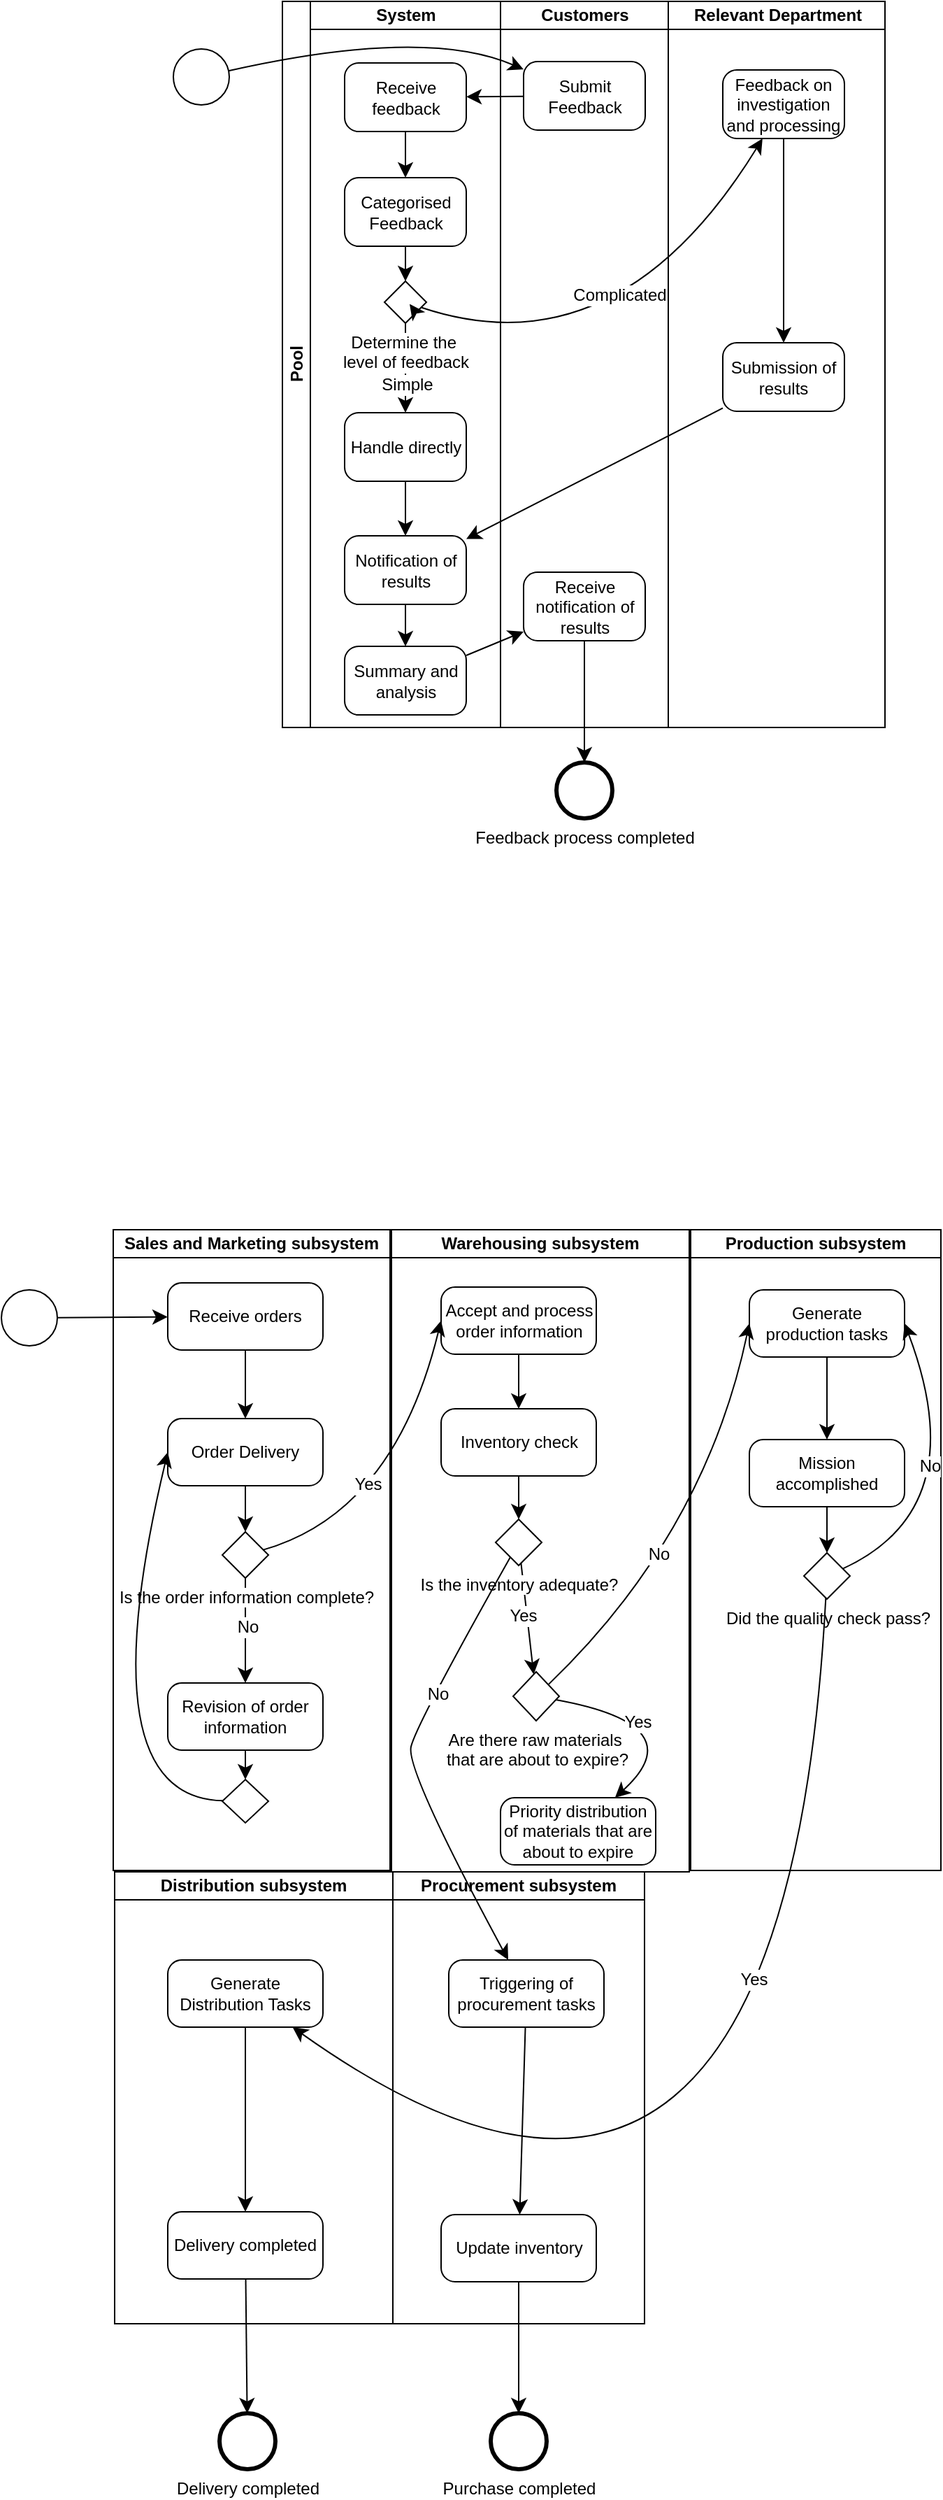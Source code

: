 <mxfile version="26.0.2">
  <diagram name="第 1 页" id="WlEOf4LmtDchegWvZ4aE">
    <mxGraphModel dx="957" dy="1210" grid="0" gridSize="10" guides="1" tooltips="1" connect="1" arrows="1" fold="1" page="0" pageScale="1" pageWidth="827" pageHeight="1169" math="0" shadow="0">
      <root>
        <mxCell id="0" />
        <mxCell id="1" parent="0" />
        <mxCell id="Yue5hBevSXrqed9OU2Ou-1" value="Pool" style="swimlane;html=1;childLayout=stackLayout;resizeParent=1;resizeParentMax=0;startSize=20;horizontal=0;horizontalStack=1;whiteSpace=wrap;" vertex="1" parent="1">
          <mxGeometry x="4" y="-74" width="431" height="519" as="geometry" />
        </mxCell>
        <mxCell id="Yue5hBevSXrqed9OU2Ou-2" value="System" style="swimlane;html=1;startSize=20;" vertex="1" parent="Yue5hBevSXrqed9OU2Ou-1">
          <mxGeometry x="20" width="136" height="519" as="geometry" />
        </mxCell>
        <mxCell id="Yue5hBevSXrqed9OU2Ou-17" style="edgeStyle=none;curved=1;rounded=0;orthogonalLoop=1;jettySize=auto;html=1;fontSize=12;startSize=8;endSize=8;" edge="1" parent="Yue5hBevSXrqed9OU2Ou-2" source="Yue5hBevSXrqed9OU2Ou-8" target="Yue5hBevSXrqed9OU2Ou-12">
          <mxGeometry relative="1" as="geometry" />
        </mxCell>
        <mxCell id="Yue5hBevSXrqed9OU2Ou-8" value="Receive feedback" style="points=[[0.25,0,0],[0.5,0,0],[0.75,0,0],[1,0.25,0],[1,0.5,0],[1,0.75,0],[0.75,1,0],[0.5,1,0],[0.25,1,0],[0,0.75,0],[0,0.5,0],[0,0.25,0]];shape=mxgraph.bpmn.task;whiteSpace=wrap;rectStyle=rounded;size=10;html=1;container=1;expand=0;collapsible=0;taskMarker=abstract;" vertex="1" parent="Yue5hBevSXrqed9OU2Ou-2">
          <mxGeometry x="24.5" y="44" width="87" height="49" as="geometry" />
        </mxCell>
        <mxCell id="Yue5hBevSXrqed9OU2Ou-11" value="Summary and analysis" style="points=[[0.25,0,0],[0.5,0,0],[0.75,0,0],[1,0.25,0],[1,0.5,0],[1,0.75,0],[0.75,1,0],[0.5,1,0],[0.25,1,0],[0,0.75,0],[0,0.5,0],[0,0.25,0]];shape=mxgraph.bpmn.task;whiteSpace=wrap;rectStyle=rounded;size=10;html=1;container=1;expand=0;collapsible=0;taskMarker=abstract;" vertex="1" parent="Yue5hBevSXrqed9OU2Ou-2">
          <mxGeometry x="24.5" y="461" width="87" height="49" as="geometry" />
        </mxCell>
        <mxCell id="Yue5hBevSXrqed9OU2Ou-20" style="edgeStyle=none;curved=1;rounded=0;orthogonalLoop=1;jettySize=auto;html=1;fontSize=12;startSize=8;endSize=8;" edge="1" parent="Yue5hBevSXrqed9OU2Ou-2" source="Yue5hBevSXrqed9OU2Ou-12" target="Yue5hBevSXrqed9OU2Ou-18">
          <mxGeometry relative="1" as="geometry" />
        </mxCell>
        <mxCell id="Yue5hBevSXrqed9OU2Ou-12" value="Categorised Feedback" style="points=[[0.25,0,0],[0.5,0,0],[0.75,0,0],[1,0.25,0],[1,0.5,0],[1,0.75,0],[0.75,1,0],[0.5,1,0],[0.25,1,0],[0,0.75,0],[0,0.5,0],[0,0.25,0]];shape=mxgraph.bpmn.task;whiteSpace=wrap;rectStyle=rounded;size=10;html=1;container=1;expand=0;collapsible=0;taskMarker=abstract;" vertex="1" parent="Yue5hBevSXrqed9OU2Ou-2">
          <mxGeometry x="24.5" y="126" width="87" height="49" as="geometry" />
        </mxCell>
        <mxCell id="Yue5hBevSXrqed9OU2Ou-27" style="edgeStyle=none;curved=1;rounded=0;orthogonalLoop=1;jettySize=auto;html=1;fontSize=12;startSize=8;endSize=8;" edge="1" parent="Yue5hBevSXrqed9OU2Ou-2" source="Yue5hBevSXrqed9OU2Ou-18" target="Yue5hBevSXrqed9OU2Ou-25">
          <mxGeometry relative="1" as="geometry" />
        </mxCell>
        <mxCell id="Yue5hBevSXrqed9OU2Ou-28" value="Simple" style="edgeLabel;html=1;align=center;verticalAlign=middle;resizable=0;points=[];fontSize=12;" vertex="1" connectable="0" parent="Yue5hBevSXrqed9OU2Ou-27">
          <mxGeometry x="0.365" y="1" relative="1" as="geometry">
            <mxPoint as="offset" />
          </mxGeometry>
        </mxCell>
        <mxCell id="Yue5hBevSXrqed9OU2Ou-18" value="Determine the&amp;nbsp;&lt;div&gt;level of feedback&lt;/div&gt;" style="points=[[0.25,0.25,0],[0.5,0,0],[0.75,0.25,0],[1,0.5,0],[0.75,0.75,0],[0.5,1,0],[0.25,0.75,0],[0,0.5,0]];shape=mxgraph.bpmn.gateway2;html=1;verticalLabelPosition=bottom;labelBackgroundColor=#ffffff;verticalAlign=top;align=center;perimeter=rhombusPerimeter;outlineConnect=0;outline=none;symbol=none;" vertex="1" parent="Yue5hBevSXrqed9OU2Ou-2">
          <mxGeometry x="53" y="200" width="30" height="30" as="geometry" />
        </mxCell>
        <mxCell id="Yue5hBevSXrqed9OU2Ou-29" style="edgeStyle=none;curved=1;rounded=0;orthogonalLoop=1;jettySize=auto;html=1;fontSize=12;startSize=8;endSize=8;" edge="1" parent="Yue5hBevSXrqed9OU2Ou-2" source="Yue5hBevSXrqed9OU2Ou-25" target="Yue5hBevSXrqed9OU2Ou-10">
          <mxGeometry relative="1" as="geometry" />
        </mxCell>
        <mxCell id="Yue5hBevSXrqed9OU2Ou-25" value="Handle directly" style="points=[[0.25,0,0],[0.5,0,0],[0.75,0,0],[1,0.25,0],[1,0.5,0],[1,0.75,0],[0.75,1,0],[0.5,1,0],[0.25,1,0],[0,0.75,0],[0,0.5,0],[0,0.25,0]];shape=mxgraph.bpmn.task;whiteSpace=wrap;rectStyle=rounded;size=10;html=1;container=1;expand=0;collapsible=0;taskMarker=abstract;" vertex="1" parent="Yue5hBevSXrqed9OU2Ou-2">
          <mxGeometry x="24.5" y="294" width="87" height="49" as="geometry" />
        </mxCell>
        <mxCell id="Yue5hBevSXrqed9OU2Ou-26" style="edgeStyle=none;curved=1;rounded=0;orthogonalLoop=1;jettySize=auto;html=1;exitX=0.75;exitY=0.75;exitDx=0;exitDy=0;exitPerimeter=0;entryX=0.6;entryY=0.544;entryDx=0;entryDy=0;entryPerimeter=0;fontSize=12;startSize=8;endSize=8;" edge="1" parent="Yue5hBevSXrqed9OU2Ou-2" source="Yue5hBevSXrqed9OU2Ou-18" target="Yue5hBevSXrqed9OU2Ou-18">
          <mxGeometry relative="1" as="geometry" />
        </mxCell>
        <mxCell id="Yue5hBevSXrqed9OU2Ou-30" style="edgeStyle=none;curved=1;rounded=0;orthogonalLoop=1;jettySize=auto;html=1;fontSize=12;startSize=8;endSize=8;" edge="1" parent="Yue5hBevSXrqed9OU2Ou-2" source="Yue5hBevSXrqed9OU2Ou-10" target="Yue5hBevSXrqed9OU2Ou-11">
          <mxGeometry relative="1" as="geometry" />
        </mxCell>
        <mxCell id="Yue5hBevSXrqed9OU2Ou-10" value="Notification of results" style="points=[[0.25,0,0],[0.5,0,0],[0.75,0,0],[1,0.25,0],[1,0.5,0],[1,0.75,0],[0.75,1,0],[0.5,1,0],[0.25,1,0],[0,0.75,0],[0,0.5,0],[0,0.25,0]];shape=mxgraph.bpmn.task;whiteSpace=wrap;rectStyle=rounded;size=10;html=1;container=1;expand=0;collapsible=0;taskMarker=abstract;" vertex="1" parent="Yue5hBevSXrqed9OU2Ou-2">
          <mxGeometry x="24.5" y="382" width="87" height="49" as="geometry" />
        </mxCell>
        <mxCell id="Yue5hBevSXrqed9OU2Ou-3" value="Customers" style="swimlane;html=1;startSize=20;" vertex="1" parent="Yue5hBevSXrqed9OU2Ou-1">
          <mxGeometry x="156" width="120" height="519" as="geometry" />
        </mxCell>
        <mxCell id="Yue5hBevSXrqed9OU2Ou-6" value="Submit Feedback" style="points=[[0.25,0,0],[0.5,0,0],[0.75,0,0],[1,0.25,0],[1,0.5,0],[1,0.75,0],[0.75,1,0],[0.5,1,0],[0.25,1,0],[0,0.75,0],[0,0.5,0],[0,0.25,0]];shape=mxgraph.bpmn.task;whiteSpace=wrap;rectStyle=rounded;size=10;html=1;container=1;expand=0;collapsible=0;taskMarker=abstract;" vertex="1" parent="Yue5hBevSXrqed9OU2Ou-3">
          <mxGeometry x="16.5" y="43" width="87" height="49" as="geometry" />
        </mxCell>
        <mxCell id="Yue5hBevSXrqed9OU2Ou-7" value="Receive notification of results" style="points=[[0.25,0,0],[0.5,0,0],[0.75,0,0],[1,0.25,0],[1,0.5,0],[1,0.75,0],[0.75,1,0],[0.5,1,0],[0.25,1,0],[0,0.75,0],[0,0.5,0],[0,0.25,0]];shape=mxgraph.bpmn.task;whiteSpace=wrap;rectStyle=rounded;size=10;html=1;container=1;expand=0;collapsible=0;taskMarker=abstract;" vertex="1" parent="Yue5hBevSXrqed9OU2Ou-3">
          <mxGeometry x="16.5" y="408" width="87" height="49" as="geometry" />
        </mxCell>
        <mxCell id="Yue5hBevSXrqed9OU2Ou-4" value="Relevant Department" style="swimlane;html=1;startSize=20;" vertex="1" parent="Yue5hBevSXrqed9OU2Ou-1">
          <mxGeometry x="276" width="155" height="519" as="geometry" />
        </mxCell>
        <mxCell id="Yue5hBevSXrqed9OU2Ou-23" style="edgeStyle=none;curved=1;rounded=0;orthogonalLoop=1;jettySize=auto;html=1;fontSize=12;startSize=8;endSize=8;" edge="1" parent="Yue5hBevSXrqed9OU2Ou-4" source="Yue5hBevSXrqed9OU2Ou-13" target="Yue5hBevSXrqed9OU2Ou-14">
          <mxGeometry relative="1" as="geometry" />
        </mxCell>
        <mxCell id="Yue5hBevSXrqed9OU2Ou-13" value="Feedback on investigation and processing" style="points=[[0.25,0,0],[0.5,0,0],[0.75,0,0],[1,0.25,0],[1,0.5,0],[1,0.75,0],[0.75,1,0],[0.5,1,0],[0.25,1,0],[0,0.75,0],[0,0.5,0],[0,0.25,0]];shape=mxgraph.bpmn.task;whiteSpace=wrap;rectStyle=rounded;size=10;html=1;container=1;expand=0;collapsible=0;taskMarker=abstract;" vertex="1" parent="Yue5hBevSXrqed9OU2Ou-4">
          <mxGeometry x="39" y="49" width="87" height="49" as="geometry" />
        </mxCell>
        <mxCell id="Yue5hBevSXrqed9OU2Ou-14" value="Submission of results" style="points=[[0.25,0,0],[0.5,0,0],[0.75,0,0],[1,0.25,0],[1,0.5,0],[1,0.75,0],[0.75,1,0],[0.5,1,0],[0.25,1,0],[0,0.75,0],[0,0.5,0],[0,0.25,0]];shape=mxgraph.bpmn.task;whiteSpace=wrap;rectStyle=rounded;size=10;html=1;container=1;expand=0;collapsible=0;taskMarker=abstract;" vertex="1" parent="Yue5hBevSXrqed9OU2Ou-4">
          <mxGeometry x="39" y="244" width="87" height="49" as="geometry" />
        </mxCell>
        <mxCell id="Yue5hBevSXrqed9OU2Ou-16" style="edgeStyle=none;curved=1;rounded=0;orthogonalLoop=1;jettySize=auto;html=1;fontSize=12;startSize=8;endSize=8;" edge="1" parent="Yue5hBevSXrqed9OU2Ou-1" source="Yue5hBevSXrqed9OU2Ou-6" target="Yue5hBevSXrqed9OU2Ou-8">
          <mxGeometry relative="1" as="geometry" />
        </mxCell>
        <mxCell id="Yue5hBevSXrqed9OU2Ou-21" style="edgeStyle=none;curved=1;rounded=0;orthogonalLoop=1;jettySize=auto;html=1;fontSize=12;startSize=8;endSize=8;" edge="1" parent="Yue5hBevSXrqed9OU2Ou-1" source="Yue5hBevSXrqed9OU2Ou-18" target="Yue5hBevSXrqed9OU2Ou-13">
          <mxGeometry relative="1" as="geometry">
            <Array as="points">
              <mxPoint x="240" y="266" />
            </Array>
          </mxGeometry>
        </mxCell>
        <mxCell id="Yue5hBevSXrqed9OU2Ou-22" value="Complicated" style="edgeLabel;html=1;align=center;verticalAlign=middle;resizable=0;points=[];fontSize=12;" vertex="1" connectable="0" parent="Yue5hBevSXrqed9OU2Ou-21">
          <mxGeometry x="0.136" y="30" relative="1" as="geometry">
            <mxPoint x="1" as="offset" />
          </mxGeometry>
        </mxCell>
        <mxCell id="Yue5hBevSXrqed9OU2Ou-24" style="edgeStyle=none;curved=1;rounded=0;orthogonalLoop=1;jettySize=auto;html=1;fontSize=12;startSize=8;endSize=8;" edge="1" parent="Yue5hBevSXrqed9OU2Ou-1" source="Yue5hBevSXrqed9OU2Ou-14" target="Yue5hBevSXrqed9OU2Ou-10">
          <mxGeometry relative="1" as="geometry" />
        </mxCell>
        <mxCell id="Yue5hBevSXrqed9OU2Ou-31" style="edgeStyle=none;curved=1;rounded=0;orthogonalLoop=1;jettySize=auto;html=1;fontSize=12;startSize=8;endSize=8;" edge="1" parent="Yue5hBevSXrqed9OU2Ou-1" source="Yue5hBevSXrqed9OU2Ou-11" target="Yue5hBevSXrqed9OU2Ou-7">
          <mxGeometry relative="1" as="geometry" />
        </mxCell>
        <mxCell id="Yue5hBevSXrqed9OU2Ou-15" style="edgeStyle=none;curved=1;rounded=0;orthogonalLoop=1;jettySize=auto;html=1;fontSize=12;startSize=8;endSize=8;" edge="1" parent="1" source="Yue5hBevSXrqed9OU2Ou-5" target="Yue5hBevSXrqed9OU2Ou-6">
          <mxGeometry relative="1" as="geometry">
            <Array as="points">
              <mxPoint x="106" y="-56" />
            </Array>
          </mxGeometry>
        </mxCell>
        <mxCell id="Yue5hBevSXrqed9OU2Ou-5" value="" style="points=[[0.145,0.145,0],[0.5,0,0],[0.855,0.145,0],[1,0.5,0],[0.855,0.855,0],[0.5,1,0],[0.145,0.855,0],[0,0.5,0]];shape=mxgraph.bpmn.event;html=1;verticalLabelPosition=bottom;labelBackgroundColor=#ffffff;verticalAlign=top;align=center;perimeter=ellipsePerimeter;outlineConnect=0;aspect=fixed;outline=standard;symbol=general;" vertex="1" parent="1">
          <mxGeometry x="-74" y="-40" width="40" height="40" as="geometry" />
        </mxCell>
        <mxCell id="Yue5hBevSXrqed9OU2Ou-32" value="Feedback process completed" style="points=[[0.145,0.145,0],[0.5,0,0],[0.855,0.145,0],[1,0.5,0],[0.855,0.855,0],[0.5,1,0],[0.145,0.855,0],[0,0.5,0]];shape=mxgraph.bpmn.event;html=1;verticalLabelPosition=bottom;labelBackgroundColor=#ffffff;verticalAlign=top;align=center;perimeter=ellipsePerimeter;outlineConnect=0;aspect=fixed;outline=end;symbol=terminate2;" vertex="1" parent="1">
          <mxGeometry x="200" y="470" width="40" height="40" as="geometry" />
        </mxCell>
        <mxCell id="Yue5hBevSXrqed9OU2Ou-33" style="edgeStyle=none;curved=1;rounded=0;orthogonalLoop=1;jettySize=auto;html=1;fontSize=12;startSize=8;endSize=8;" edge="1" parent="1" source="Yue5hBevSXrqed9OU2Ou-7" target="Yue5hBevSXrqed9OU2Ou-32">
          <mxGeometry relative="1" as="geometry" />
        </mxCell>
        <mxCell id="Yue5hBevSXrqed9OU2Ou-34" value="Sales and Marketing subsystem" style="swimlane;startSize=20;whiteSpace=wrap;html=1;" vertex="1" parent="1">
          <mxGeometry x="-117" y="804" width="198" height="458" as="geometry" />
        </mxCell>
        <mxCell id="Yue5hBevSXrqed9OU2Ou-62" style="edgeStyle=none;curved=1;rounded=0;orthogonalLoop=1;jettySize=auto;html=1;fontSize=12;startSize=8;endSize=8;" edge="1" parent="Yue5hBevSXrqed9OU2Ou-34" source="Yue5hBevSXrqed9OU2Ou-40" target="Yue5hBevSXrqed9OU2Ou-41">
          <mxGeometry relative="1" as="geometry" />
        </mxCell>
        <mxCell id="Yue5hBevSXrqed9OU2Ou-40" value="Receive orders" style="points=[[0.25,0,0],[0.5,0,0],[0.75,0,0],[1,0.25,0],[1,0.5,0],[1,0.75,0],[0.75,1,0],[0.5,1,0],[0.25,1,0],[0,0.75,0],[0,0.5,0],[0,0.25,0]];shape=mxgraph.bpmn.task;whiteSpace=wrap;rectStyle=rounded;size=10;html=1;container=1;expand=0;collapsible=0;taskMarker=abstract;" vertex="1" parent="Yue5hBevSXrqed9OU2Ou-34">
          <mxGeometry x="39" y="38" width="111" height="48" as="geometry" />
        </mxCell>
        <mxCell id="Yue5hBevSXrqed9OU2Ou-46" style="edgeStyle=none;curved=1;rounded=0;orthogonalLoop=1;jettySize=auto;html=1;fontSize=12;startSize=8;endSize=8;" edge="1" parent="Yue5hBevSXrqed9OU2Ou-34" source="Yue5hBevSXrqed9OU2Ou-41" target="Yue5hBevSXrqed9OU2Ou-43">
          <mxGeometry relative="1" as="geometry" />
        </mxCell>
        <mxCell id="Yue5hBevSXrqed9OU2Ou-41" value="Order Delivery" style="points=[[0.25,0,0],[0.5,0,0],[0.75,0,0],[1,0.25,0],[1,0.5,0],[1,0.75,0],[0.75,1,0],[0.5,1,0],[0.25,1,0],[0,0.75,0],[0,0.5,0],[0,0.25,0]];shape=mxgraph.bpmn.task;whiteSpace=wrap;rectStyle=rounded;size=10;html=1;container=1;expand=0;collapsible=0;taskMarker=abstract;" vertex="1" parent="Yue5hBevSXrqed9OU2Ou-34">
          <mxGeometry x="39" y="135" width="111" height="48" as="geometry" />
        </mxCell>
        <mxCell id="Yue5hBevSXrqed9OU2Ou-58" style="edgeStyle=none;curved=1;rounded=0;orthogonalLoop=1;jettySize=auto;html=1;fontSize=12;startSize=8;endSize=8;" edge="1" parent="Yue5hBevSXrqed9OU2Ou-34" source="Yue5hBevSXrqed9OU2Ou-43" target="Yue5hBevSXrqed9OU2Ou-57">
          <mxGeometry relative="1" as="geometry" />
        </mxCell>
        <mxCell id="Yue5hBevSXrqed9OU2Ou-59" value="No" style="edgeLabel;html=1;align=center;verticalAlign=middle;resizable=0;points=[];fontSize=12;" vertex="1" connectable="0" parent="Yue5hBevSXrqed9OU2Ou-58">
          <mxGeometry x="-0.076" y="1" relative="1" as="geometry">
            <mxPoint as="offset" />
          </mxGeometry>
        </mxCell>
        <mxCell id="Yue5hBevSXrqed9OU2Ou-43" value="Is the order information complete?" style="points=[[0.25,0.25,0],[0.5,0,0],[0.75,0.25,0],[1,0.5,0],[0.75,0.75,0],[0.5,1,0],[0.25,0.75,0],[0,0.5,0]];shape=mxgraph.bpmn.gateway2;html=1;verticalLabelPosition=bottom;labelBackgroundColor=#ffffff;verticalAlign=top;align=center;perimeter=rhombusPerimeter;outlineConnect=0;outline=none;symbol=none;" vertex="1" parent="Yue5hBevSXrqed9OU2Ou-34">
          <mxGeometry x="78" y="216" width="33" height="33" as="geometry" />
        </mxCell>
        <mxCell id="Yue5hBevSXrqed9OU2Ou-56" value="" style="points=[[0.25,0.25,0],[0.5,0,0],[0.75,0.25,0],[1,0.5,0],[0.75,0.75,0],[0.5,1,0],[0.25,0.75,0],[0,0.5,0]];shape=mxgraph.bpmn.gateway2;html=1;verticalLabelPosition=bottom;labelBackgroundColor=#ffffff;verticalAlign=top;align=center;perimeter=rhombusPerimeter;outlineConnect=0;outline=none;symbol=none;" vertex="1" parent="Yue5hBevSXrqed9OU2Ou-34">
          <mxGeometry x="78" y="393" width="33" height="31" as="geometry" />
        </mxCell>
        <mxCell id="Yue5hBevSXrqed9OU2Ou-60" style="edgeStyle=none;curved=1;rounded=0;orthogonalLoop=1;jettySize=auto;html=1;fontSize=12;startSize=8;endSize=8;" edge="1" parent="Yue5hBevSXrqed9OU2Ou-34" source="Yue5hBevSXrqed9OU2Ou-57" target="Yue5hBevSXrqed9OU2Ou-56">
          <mxGeometry relative="1" as="geometry" />
        </mxCell>
        <mxCell id="Yue5hBevSXrqed9OU2Ou-57" value="Revision of order information" style="points=[[0.25,0,0],[0.5,0,0],[0.75,0,0],[1,0.25,0],[1,0.5,0],[1,0.75,0],[0.75,1,0],[0.5,1,0],[0.25,1,0],[0,0.75,0],[0,0.5,0],[0,0.25,0]];shape=mxgraph.bpmn.task;whiteSpace=wrap;rectStyle=rounded;size=10;html=1;container=1;expand=0;collapsible=0;taskMarker=abstract;" vertex="1" parent="Yue5hBevSXrqed9OU2Ou-34">
          <mxGeometry x="39" y="324" width="111" height="48" as="geometry" />
        </mxCell>
        <mxCell id="Yue5hBevSXrqed9OU2Ou-61" style="edgeStyle=none;curved=1;rounded=0;orthogonalLoop=1;jettySize=auto;html=1;entryX=0;entryY=0.5;entryDx=0;entryDy=0;entryPerimeter=0;fontSize=12;startSize=8;endSize=8;" edge="1" parent="Yue5hBevSXrqed9OU2Ou-34" source="Yue5hBevSXrqed9OU2Ou-56" target="Yue5hBevSXrqed9OU2Ou-41">
          <mxGeometry relative="1" as="geometry">
            <Array as="points">
              <mxPoint x="-20" y="406" />
            </Array>
          </mxGeometry>
        </mxCell>
        <mxCell id="Yue5hBevSXrqed9OU2Ou-35" value="Warehousing subsystem" style="swimlane;startSize=20;whiteSpace=wrap;html=1;" vertex="1" parent="1">
          <mxGeometry x="82" y="804" width="213" height="459" as="geometry" />
        </mxCell>
        <mxCell id="Yue5hBevSXrqed9OU2Ou-70" style="edgeStyle=none;curved=1;rounded=0;orthogonalLoop=1;jettySize=auto;html=1;fontSize=12;startSize=8;endSize=8;" edge="1" parent="Yue5hBevSXrqed9OU2Ou-35" source="Yue5hBevSXrqed9OU2Ou-42" target="Yue5hBevSXrqed9OU2Ou-69">
          <mxGeometry relative="1" as="geometry" />
        </mxCell>
        <mxCell id="Yue5hBevSXrqed9OU2Ou-42" value="Inventory check" style="points=[[0.25,0,0],[0.5,0,0],[0.75,0,0],[1,0.25,0],[1,0.5,0],[1,0.75,0],[0.75,1,0],[0.5,1,0],[0.25,1,0],[0,0.75,0],[0,0.5,0],[0,0.25,0]];shape=mxgraph.bpmn.task;whiteSpace=wrap;rectStyle=rounded;size=10;html=1;container=1;expand=0;collapsible=0;taskMarker=abstract;" vertex="1" parent="Yue5hBevSXrqed9OU2Ou-35">
          <mxGeometry x="35.5" y="128" width="111" height="48" as="geometry" />
        </mxCell>
        <mxCell id="Yue5hBevSXrqed9OU2Ou-64" style="edgeStyle=none;curved=1;rounded=0;orthogonalLoop=1;jettySize=auto;html=1;fontSize=12;startSize=8;endSize=8;" edge="1" parent="Yue5hBevSXrqed9OU2Ou-35" source="Yue5hBevSXrqed9OU2Ou-53" target="Yue5hBevSXrqed9OU2Ou-42">
          <mxGeometry relative="1" as="geometry" />
        </mxCell>
        <mxCell id="Yue5hBevSXrqed9OU2Ou-53" value="Accept and process order information" style="points=[[0.25,0,0],[0.5,0,0],[0.75,0,0],[1,0.25,0],[1,0.5,0],[1,0.75,0],[0.75,1,0],[0.5,1,0],[0.25,1,0],[0,0.75,0],[0,0.5,0],[0,0.25,0]];shape=mxgraph.bpmn.task;whiteSpace=wrap;rectStyle=rounded;size=10;html=1;container=1;expand=0;collapsible=0;taskMarker=abstract;" vertex="1" parent="Yue5hBevSXrqed9OU2Ou-35">
          <mxGeometry x="35.5" y="41" width="111" height="48" as="geometry" />
        </mxCell>
        <mxCell id="Yue5hBevSXrqed9OU2Ou-76" style="edgeStyle=none;curved=1;rounded=0;orthogonalLoop=1;jettySize=auto;html=1;fontSize=12;startSize=8;endSize=8;" edge="1" parent="Yue5hBevSXrqed9OU2Ou-35" source="Yue5hBevSXrqed9OU2Ou-69" target="Yue5hBevSXrqed9OU2Ou-75">
          <mxGeometry relative="1" as="geometry" />
        </mxCell>
        <mxCell id="Yue5hBevSXrqed9OU2Ou-77" value="Yes" style="edgeLabel;html=1;align=center;verticalAlign=middle;resizable=0;points=[];fontSize=12;" vertex="1" connectable="0" parent="Yue5hBevSXrqed9OU2Ou-76">
          <mxGeometry x="-0.069" y="-3" relative="1" as="geometry">
            <mxPoint as="offset" />
          </mxGeometry>
        </mxCell>
        <mxCell id="Yue5hBevSXrqed9OU2Ou-69" value="Is the inventory adequate?" style="points=[[0.25,0.25,0],[0.5,0,0],[0.75,0.25,0],[1,0.5,0],[0.75,0.75,0],[0.5,1,0],[0.25,0.75,0],[0,0.5,0]];shape=mxgraph.bpmn.gateway2;html=1;verticalLabelPosition=bottom;labelBackgroundColor=#ffffff;verticalAlign=top;align=center;perimeter=rhombusPerimeter;outlineConnect=0;outline=none;symbol=none;" vertex="1" parent="Yue5hBevSXrqed9OU2Ou-35">
          <mxGeometry x="74.5" y="207" width="33" height="33" as="geometry" />
        </mxCell>
        <mxCell id="Yue5hBevSXrqed9OU2Ou-81" style="edgeStyle=none;curved=1;rounded=0;orthogonalLoop=1;jettySize=auto;html=1;fontSize=12;startSize=8;endSize=8;" edge="1" parent="Yue5hBevSXrqed9OU2Ou-35" source="Yue5hBevSXrqed9OU2Ou-75" target="Yue5hBevSXrqed9OU2Ou-80">
          <mxGeometry relative="1" as="geometry">
            <Array as="points">
              <mxPoint x="217" y="354" />
            </Array>
          </mxGeometry>
        </mxCell>
        <mxCell id="Yue5hBevSXrqed9OU2Ou-82" value="Yes" style="edgeLabel;html=1;align=center;verticalAlign=middle;resizable=0;points=[];fontSize=12;" vertex="1" connectable="0" parent="Yue5hBevSXrqed9OU2Ou-81">
          <mxGeometry x="-0.335" y="-5" relative="1" as="geometry">
            <mxPoint as="offset" />
          </mxGeometry>
        </mxCell>
        <mxCell id="Yue5hBevSXrqed9OU2Ou-75" value="Are there raw materials&amp;nbsp;&lt;div&gt;that are about to expire?&lt;/div&gt;" style="points=[[0.25,0.25,0],[0.5,0,0],[0.75,0.25,0],[1,0.5,0],[0.75,0.75,0],[0.5,1,0],[0.25,0.75,0],[0,0.5,0]];shape=mxgraph.bpmn.gateway2;html=1;verticalLabelPosition=bottom;labelBackgroundColor=#ffffff;verticalAlign=top;align=center;perimeter=rhombusPerimeter;outlineConnect=0;outline=none;symbol=none;" vertex="1" parent="Yue5hBevSXrqed9OU2Ou-35">
          <mxGeometry x="87" y="316" width="33" height="35" as="geometry" />
        </mxCell>
        <mxCell id="Yue5hBevSXrqed9OU2Ou-78" style="edgeStyle=none;curved=1;rounded=0;orthogonalLoop=1;jettySize=auto;html=1;exitX=0.75;exitY=0.75;exitDx=0;exitDy=0;exitPerimeter=0;fontSize=12;startSize=8;endSize=8;" edge="1" parent="Yue5hBevSXrqed9OU2Ou-35" source="Yue5hBevSXrqed9OU2Ou-75" target="Yue5hBevSXrqed9OU2Ou-75">
          <mxGeometry relative="1" as="geometry" />
        </mxCell>
        <mxCell id="Yue5hBevSXrqed9OU2Ou-80" value="Priority distribution of materials that are about to expire" style="points=[[0.25,0,0],[0.5,0,0],[0.75,0,0],[1,0.25,0],[1,0.5,0],[1,0.75,0],[0.75,1,0],[0.5,1,0],[0.25,1,0],[0,0.75,0],[0,0.5,0],[0,0.25,0]];shape=mxgraph.bpmn.task;whiteSpace=wrap;rectStyle=rounded;size=10;html=1;container=1;expand=0;collapsible=0;taskMarker=abstract;" vertex="1" parent="Yue5hBevSXrqed9OU2Ou-35">
          <mxGeometry x="78" y="406" width="111" height="48" as="geometry" />
        </mxCell>
        <mxCell id="Yue5hBevSXrqed9OU2Ou-36" value="Production subsystem" style="swimlane;startSize=20;whiteSpace=wrap;html=1;" vertex="1" parent="1">
          <mxGeometry x="296" y="804" width="179" height="458" as="geometry" />
        </mxCell>
        <mxCell id="Yue5hBevSXrqed9OU2Ou-86" style="edgeStyle=none;curved=1;rounded=0;orthogonalLoop=1;jettySize=auto;html=1;fontSize=12;startSize=8;endSize=8;" edge="1" parent="Yue5hBevSXrqed9OU2Ou-36" source="Yue5hBevSXrqed9OU2Ou-47" target="Yue5hBevSXrqed9OU2Ou-48">
          <mxGeometry relative="1" as="geometry" />
        </mxCell>
        <mxCell id="Yue5hBevSXrqed9OU2Ou-47" value="Generate production tasks" style="points=[[0.25,0,0],[0.5,0,0],[0.75,0,0],[1,0.25,0],[1,0.5,0],[1,0.75,0],[0.75,1,0],[0.5,1,0],[0.25,1,0],[0,0.75,0],[0,0.5,0],[0,0.25,0]];shape=mxgraph.bpmn.task;whiteSpace=wrap;rectStyle=rounded;size=10;html=1;container=1;expand=0;collapsible=0;taskMarker=abstract;" vertex="1" parent="Yue5hBevSXrqed9OU2Ou-36">
          <mxGeometry x="42" y="43" width="111" height="48" as="geometry" />
        </mxCell>
        <mxCell id="Yue5hBevSXrqed9OU2Ou-88" style="edgeStyle=none;curved=1;rounded=0;orthogonalLoop=1;jettySize=auto;html=1;fontSize=12;startSize=8;endSize=8;" edge="1" parent="Yue5hBevSXrqed9OU2Ou-36" source="Yue5hBevSXrqed9OU2Ou-48" target="Yue5hBevSXrqed9OU2Ou-87">
          <mxGeometry relative="1" as="geometry" />
        </mxCell>
        <mxCell id="Yue5hBevSXrqed9OU2Ou-48" value="Mission accomplished" style="points=[[0.25,0,0],[0.5,0,0],[0.75,0,0],[1,0.25,0],[1,0.5,0],[1,0.75,0],[0.75,1,0],[0.5,1,0],[0.25,1,0],[0,0.75,0],[0,0.5,0],[0,0.25,0]];shape=mxgraph.bpmn.task;whiteSpace=wrap;rectStyle=rounded;size=10;html=1;container=1;expand=0;collapsible=0;taskMarker=abstract;" vertex="1" parent="Yue5hBevSXrqed9OU2Ou-36">
          <mxGeometry x="42" y="150" width="111" height="48" as="geometry" />
        </mxCell>
        <mxCell id="Yue5hBevSXrqed9OU2Ou-87" value="Did the quality check pass?" style="points=[[0.25,0.25,0],[0.5,0,0],[0.75,0.25,0],[1,0.5,0],[0.75,0.75,0],[0.5,1,0],[0.25,0.75,0],[0,0.5,0]];shape=mxgraph.bpmn.gateway2;html=1;verticalLabelPosition=bottom;labelBackgroundColor=#ffffff;verticalAlign=top;align=center;perimeter=rhombusPerimeter;outlineConnect=0;outline=none;symbol=none;" vertex="1" parent="Yue5hBevSXrqed9OU2Ou-36">
          <mxGeometry x="81" y="231" width="33" height="33" as="geometry" />
        </mxCell>
        <mxCell id="Yue5hBevSXrqed9OU2Ou-91" style="edgeStyle=none;curved=1;rounded=0;orthogonalLoop=1;jettySize=auto;html=1;entryX=1;entryY=0.5;entryDx=0;entryDy=0;entryPerimeter=0;fontSize=12;startSize=8;endSize=8;" edge="1" parent="Yue5hBevSXrqed9OU2Ou-36" source="Yue5hBevSXrqed9OU2Ou-87" target="Yue5hBevSXrqed9OU2Ou-47">
          <mxGeometry relative="1" as="geometry">
            <Array as="points">
              <mxPoint x="203" y="199" />
            </Array>
          </mxGeometry>
        </mxCell>
        <mxCell id="Yue5hBevSXrqed9OU2Ou-92" value="No" style="edgeLabel;html=1;align=center;verticalAlign=middle;resizable=0;points=[];fontSize=12;" vertex="1" connectable="0" parent="Yue5hBevSXrqed9OU2Ou-91">
          <mxGeometry x="0.164" y="20" relative="1" as="geometry">
            <mxPoint y="-1" as="offset" />
          </mxGeometry>
        </mxCell>
        <mxCell id="Yue5hBevSXrqed9OU2Ou-38" value="Procurement subsystem" style="swimlane;startSize=20;whiteSpace=wrap;html=1;" vertex="1" parent="1">
          <mxGeometry x="83" y="1263" width="180" height="323" as="geometry" />
        </mxCell>
        <mxCell id="Yue5hBevSXrqed9OU2Ou-94" style="edgeStyle=none;curved=1;rounded=0;orthogonalLoop=1;jettySize=auto;html=1;fontSize=12;startSize=8;endSize=8;" edge="1" parent="Yue5hBevSXrqed9OU2Ou-38" source="Yue5hBevSXrqed9OU2Ou-51" target="Yue5hBevSXrqed9OU2Ou-52">
          <mxGeometry relative="1" as="geometry" />
        </mxCell>
        <mxCell id="Yue5hBevSXrqed9OU2Ou-51" value="Triggering of procurement tasks" style="points=[[0.25,0,0],[0.5,0,0],[0.75,0,0],[1,0.25,0],[1,0.5,0],[1,0.75,0],[0.75,1,0],[0.5,1,0],[0.25,1,0],[0,0.75,0],[0,0.5,0],[0,0.25,0]];shape=mxgraph.bpmn.task;whiteSpace=wrap;rectStyle=rounded;size=10;html=1;container=1;expand=0;collapsible=0;taskMarker=abstract;" vertex="1" parent="Yue5hBevSXrqed9OU2Ou-38">
          <mxGeometry x="40" y="63" width="111" height="48" as="geometry" />
        </mxCell>
        <mxCell id="Yue5hBevSXrqed9OU2Ou-52" value="Update inventory" style="points=[[0.25,0,0],[0.5,0,0],[0.75,0,0],[1,0.25,0],[1,0.5,0],[1,0.75,0],[0.75,1,0],[0.5,1,0],[0.25,1,0],[0,0.75,0],[0,0.5,0],[0,0.25,0]];shape=mxgraph.bpmn.task;whiteSpace=wrap;rectStyle=rounded;size=10;html=1;container=1;expand=0;collapsible=0;taskMarker=abstract;" vertex="1" parent="Yue5hBevSXrqed9OU2Ou-38">
          <mxGeometry x="34.5" y="245" width="111" height="48" as="geometry" />
        </mxCell>
        <mxCell id="Yue5hBevSXrqed9OU2Ou-63" style="edgeStyle=none;curved=1;rounded=0;orthogonalLoop=1;jettySize=auto;html=1;fontSize=12;startSize=8;endSize=8;" edge="1" parent="1" source="Yue5hBevSXrqed9OU2Ou-39" target="Yue5hBevSXrqed9OU2Ou-40">
          <mxGeometry relative="1" as="geometry" />
        </mxCell>
        <mxCell id="Yue5hBevSXrqed9OU2Ou-39" value="" style="points=[[0.145,0.145,0],[0.5,0,0],[0.855,0.145,0],[1,0.5,0],[0.855,0.855,0],[0.5,1,0],[0.145,0.855,0],[0,0.5,0]];shape=mxgraph.bpmn.event;html=1;verticalLabelPosition=bottom;labelBackgroundColor=#ffffff;verticalAlign=top;align=center;perimeter=ellipsePerimeter;outlineConnect=0;aspect=fixed;outline=standard;symbol=general;" vertex="1" parent="1">
          <mxGeometry x="-197" y="847" width="40" height="40" as="geometry" />
        </mxCell>
        <mxCell id="Yue5hBevSXrqed9OU2Ou-37" value="Distribution subsystem" style="swimlane;startSize=20;whiteSpace=wrap;html=1;" vertex="1" parent="1">
          <mxGeometry x="-116" y="1263" width="199" height="323" as="geometry" />
        </mxCell>
        <mxCell id="Yue5hBevSXrqed9OU2Ou-93" style="edgeStyle=none;curved=1;rounded=0;orthogonalLoop=1;jettySize=auto;html=1;fontSize=12;startSize=8;endSize=8;" edge="1" parent="Yue5hBevSXrqed9OU2Ou-37" source="Yue5hBevSXrqed9OU2Ou-49" target="Yue5hBevSXrqed9OU2Ou-50">
          <mxGeometry relative="1" as="geometry" />
        </mxCell>
        <mxCell id="Yue5hBevSXrqed9OU2Ou-49" value="Generate Distribution Tasks" style="points=[[0.25,0,0],[0.5,0,0],[0.75,0,0],[1,0.25,0],[1,0.5,0],[1,0.75,0],[0.75,1,0],[0.5,1,0],[0.25,1,0],[0,0.75,0],[0,0.5,0],[0,0.25,0]];shape=mxgraph.bpmn.task;whiteSpace=wrap;rectStyle=rounded;size=10;html=1;container=1;expand=0;collapsible=0;taskMarker=abstract;" vertex="1" parent="Yue5hBevSXrqed9OU2Ou-37">
          <mxGeometry x="38" y="63" width="111" height="48" as="geometry" />
        </mxCell>
        <mxCell id="Yue5hBevSXrqed9OU2Ou-50" value="Delivery completed" style="points=[[0.25,0,0],[0.5,0,0],[0.75,0,0],[1,0.25,0],[1,0.5,0],[1,0.75,0],[0.75,1,0],[0.5,1,0],[0.25,1,0],[0,0.75,0],[0,0.5,0],[0,0.25,0]];shape=mxgraph.bpmn.task;whiteSpace=wrap;rectStyle=rounded;size=10;html=1;container=1;expand=0;collapsible=0;taskMarker=abstract;" vertex="1" parent="Yue5hBevSXrqed9OU2Ou-37">
          <mxGeometry x="38" y="243" width="111" height="48" as="geometry" />
        </mxCell>
        <mxCell id="Yue5hBevSXrqed9OU2Ou-54" style="edgeStyle=none;curved=1;rounded=0;orthogonalLoop=1;jettySize=auto;html=1;entryX=0;entryY=0.5;entryDx=0;entryDy=0;entryPerimeter=0;fontSize=12;startSize=8;endSize=8;" edge="1" parent="1" source="Yue5hBevSXrqed9OU2Ou-43" target="Yue5hBevSXrqed9OU2Ou-53">
          <mxGeometry relative="1" as="geometry">
            <Array as="points">
              <mxPoint x="84" y="1006" />
            </Array>
          </mxGeometry>
        </mxCell>
        <mxCell id="Yue5hBevSXrqed9OU2Ou-55" value="Yes" style="edgeLabel;html=1;align=center;verticalAlign=middle;resizable=0;points=[];fontSize=12;" vertex="1" connectable="0" parent="Yue5hBevSXrqed9OU2Ou-54">
          <mxGeometry x="-0.056" y="24" relative="1" as="geometry">
            <mxPoint as="offset" />
          </mxGeometry>
        </mxCell>
        <mxCell id="Yue5hBevSXrqed9OU2Ou-73" style="edgeStyle=none;curved=1;rounded=0;orthogonalLoop=1;jettySize=auto;html=1;fontSize=12;startSize=8;endSize=8;" edge="1" parent="1" source="Yue5hBevSXrqed9OU2Ou-69" target="Yue5hBevSXrqed9OU2Ou-51">
          <mxGeometry relative="1" as="geometry">
            <Array as="points">
              <mxPoint x="100" y="1157" />
              <mxPoint x="92" y="1190" />
            </Array>
          </mxGeometry>
        </mxCell>
        <mxCell id="Yue5hBevSXrqed9OU2Ou-74" value="No" style="edgeLabel;html=1;align=center;verticalAlign=middle;resizable=0;points=[];fontSize=12;" vertex="1" connectable="0" parent="Yue5hBevSXrqed9OU2Ou-73">
          <mxGeometry x="-0.32" y="2" relative="1" as="geometry">
            <mxPoint as="offset" />
          </mxGeometry>
        </mxCell>
        <mxCell id="Yue5hBevSXrqed9OU2Ou-83" style="edgeStyle=none;curved=1;rounded=0;orthogonalLoop=1;jettySize=auto;html=1;entryX=0;entryY=0.5;entryDx=0;entryDy=0;entryPerimeter=0;fontSize=12;startSize=8;endSize=8;" edge="1" parent="1" source="Yue5hBevSXrqed9OU2Ou-75" target="Yue5hBevSXrqed9OU2Ou-47">
          <mxGeometry relative="1" as="geometry">
            <Array as="points">
              <mxPoint x="306" y="1022" />
            </Array>
          </mxGeometry>
        </mxCell>
        <mxCell id="Yue5hBevSXrqed9OU2Ou-85" value="No" style="edgeLabel;html=1;align=center;verticalAlign=middle;resizable=0;points=[];fontSize=12;" vertex="1" connectable="0" parent="Yue5hBevSXrqed9OU2Ou-83">
          <mxGeometry x="-0.212" y="13" relative="1" as="geometry">
            <mxPoint as="offset" />
          </mxGeometry>
        </mxCell>
        <mxCell id="Yue5hBevSXrqed9OU2Ou-89" style="edgeStyle=none;curved=1;rounded=0;orthogonalLoop=1;jettySize=auto;html=1;fontSize=12;startSize=8;endSize=8;" edge="1" parent="1" source="Yue5hBevSXrqed9OU2Ou-87" target="Yue5hBevSXrqed9OU2Ou-49">
          <mxGeometry relative="1" as="geometry">
            <Array as="points">
              <mxPoint x="363" y="1624" />
            </Array>
          </mxGeometry>
        </mxCell>
        <mxCell id="Yue5hBevSXrqed9OU2Ou-90" value="Yes" style="edgeLabel;html=1;align=center;verticalAlign=middle;resizable=0;points=[];fontSize=12;" vertex="1" connectable="0" parent="Yue5hBevSXrqed9OU2Ou-89">
          <mxGeometry x="-0.444" y="-37" relative="1" as="geometry">
            <mxPoint as="offset" />
          </mxGeometry>
        </mxCell>
        <mxCell id="Yue5hBevSXrqed9OU2Ou-95" value="Delivery completed" style="points=[[0.145,0.145,0],[0.5,0,0],[0.855,0.145,0],[1,0.5,0],[0.855,0.855,0],[0.5,1,0],[0.145,0.855,0],[0,0.5,0]];shape=mxgraph.bpmn.event;html=1;verticalLabelPosition=bottom;labelBackgroundColor=#ffffff;verticalAlign=top;align=center;perimeter=ellipsePerimeter;outlineConnect=0;aspect=fixed;outline=end;symbol=terminate2;" vertex="1" parent="1">
          <mxGeometry x="-41" y="1650" width="40" height="40" as="geometry" />
        </mxCell>
        <mxCell id="Yue5hBevSXrqed9OU2Ou-96" value="Purchase completed" style="points=[[0.145,0.145,0],[0.5,0,0],[0.855,0.145,0],[1,0.5,0],[0.855,0.855,0],[0.5,1,0],[0.145,0.855,0],[0,0.5,0]];shape=mxgraph.bpmn.event;html=1;verticalLabelPosition=bottom;labelBackgroundColor=#ffffff;verticalAlign=top;align=center;perimeter=ellipsePerimeter;outlineConnect=0;aspect=fixed;outline=end;symbol=terminate2;" vertex="1" parent="1">
          <mxGeometry x="153" y="1650" width="40" height="40" as="geometry" />
        </mxCell>
        <mxCell id="Yue5hBevSXrqed9OU2Ou-97" style="edgeStyle=none;curved=1;rounded=0;orthogonalLoop=1;jettySize=auto;html=1;fontSize=12;startSize=8;endSize=8;" edge="1" parent="1" source="Yue5hBevSXrqed9OU2Ou-52" target="Yue5hBevSXrqed9OU2Ou-96">
          <mxGeometry relative="1" as="geometry" />
        </mxCell>
        <mxCell id="Yue5hBevSXrqed9OU2Ou-98" style="edgeStyle=none;curved=1;rounded=0;orthogonalLoop=1;jettySize=auto;html=1;fontSize=12;startSize=8;endSize=8;" edge="1" parent="1" source="Yue5hBevSXrqed9OU2Ou-50" target="Yue5hBevSXrqed9OU2Ou-95">
          <mxGeometry relative="1" as="geometry" />
        </mxCell>
      </root>
    </mxGraphModel>
  </diagram>
</mxfile>
